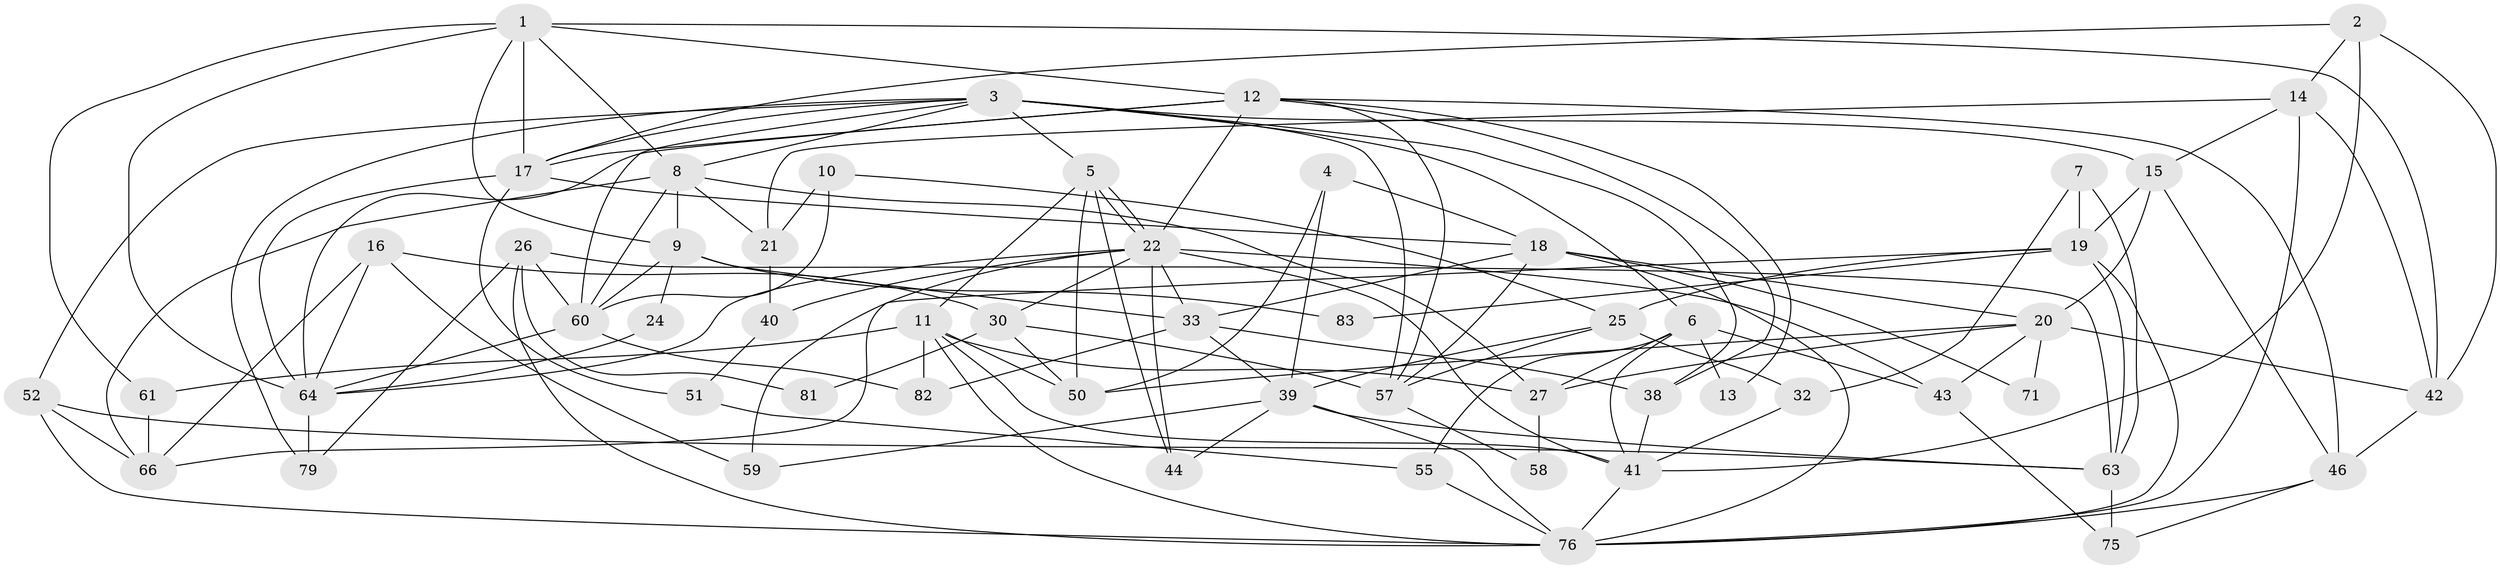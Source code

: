 // original degree distribution, {4: 0.2840909090909091, 7: 0.056818181818181816, 3: 0.3409090909090909, 5: 0.17045454545454544, 6: 0.056818181818181816, 2: 0.07954545454545454, 8: 0.011363636363636364}
// Generated by graph-tools (version 1.1) at 2025/41/03/06/25 10:41:55]
// undirected, 56 vertices, 139 edges
graph export_dot {
graph [start="1"]
  node [color=gray90,style=filled];
  1 [super="+73"];
  2;
  3 [super="+35"];
  4;
  5 [super="+23"];
  6 [super="+65"];
  7 [super="+88"];
  8 [super="+80"];
  9 [super="+49"];
  10;
  11 [super="+37"];
  12 [super="+28"];
  13;
  14 [super="+34"];
  15 [super="+36"];
  16;
  17 [super="+56"];
  18 [super="+53"];
  19 [super="+72"];
  20 [super="+54"];
  21 [super="+29"];
  22 [super="+84"];
  24 [super="+31"];
  25 [super="+77"];
  26;
  27 [super="+47"];
  30 [super="+78"];
  32;
  33 [super="+67"];
  38 [super="+45"];
  39 [super="+62"];
  40;
  41 [super="+48"];
  42;
  43;
  44;
  46 [super="+69"];
  50 [super="+87"];
  51;
  52;
  55;
  57 [super="+86"];
  58;
  59;
  60;
  61;
  63 [super="+68"];
  64 [super="+70"];
  66 [super="+74"];
  71;
  75;
  76 [super="+85"];
  79;
  81;
  82;
  83;
  1 -- 61;
  1 -- 9;
  1 -- 64;
  1 -- 8;
  1 -- 42;
  1 -- 12;
  1 -- 17;
  2 -- 41;
  2 -- 42;
  2 -- 17;
  2 -- 14;
  3 -- 60;
  3 -- 5;
  3 -- 52;
  3 -- 79;
  3 -- 6;
  3 -- 57;
  3 -- 8;
  3 -- 17;
  3 -- 15;
  3 -- 38;
  4 -- 50;
  4 -- 18;
  4 -- 39;
  5 -- 22;
  5 -- 22;
  5 -- 44;
  5 -- 50;
  5 -- 11;
  6 -- 41;
  6 -- 13;
  6 -- 43;
  6 -- 27;
  6 -- 55;
  7 -- 19;
  7 -- 63 [weight=2];
  7 -- 32;
  8 -- 27;
  8 -- 9;
  8 -- 60;
  8 -- 21;
  8 -- 66;
  9 -- 83;
  9 -- 60;
  9 -- 33;
  9 -- 24;
  10 -- 60;
  10 -- 25;
  10 -- 21;
  11 -- 41;
  11 -- 76;
  11 -- 27;
  11 -- 50;
  11 -- 61;
  11 -- 82;
  12 -- 57;
  12 -- 22;
  12 -- 64;
  12 -- 13;
  12 -- 46;
  12 -- 17;
  12 -- 38;
  14 -- 76;
  14 -- 42;
  14 -- 15;
  14 -- 21;
  15 -- 19;
  15 -- 20;
  15 -- 46;
  16 -- 59;
  16 -- 66;
  16 -- 30;
  16 -- 64;
  17 -- 64;
  17 -- 18;
  17 -- 51;
  18 -- 20;
  18 -- 71;
  18 -- 57;
  18 -- 33;
  18 -- 76;
  19 -- 66;
  19 -- 83;
  19 -- 25;
  19 -- 76;
  19 -- 63;
  20 -- 42;
  20 -- 71;
  20 -- 27;
  20 -- 50;
  20 -- 43;
  21 -- 40;
  22 -- 44;
  22 -- 59;
  22 -- 40;
  22 -- 43;
  22 -- 30;
  22 -- 64;
  22 -- 33;
  22 -- 41;
  24 -- 64;
  25 -- 32;
  25 -- 57;
  25 -- 39;
  26 -- 76;
  26 -- 60;
  26 -- 79;
  26 -- 81;
  26 -- 63;
  27 -- 58;
  30 -- 81;
  30 -- 57;
  30 -- 50;
  32 -- 41;
  33 -- 39;
  33 -- 38;
  33 -- 82;
  38 -- 41 [weight=2];
  39 -- 44;
  39 -- 59;
  39 -- 63;
  39 -- 76;
  40 -- 51;
  41 -- 76;
  42 -- 46;
  43 -- 75;
  46 -- 75;
  46 -- 76;
  51 -- 55;
  52 -- 63;
  52 -- 76;
  52 -- 66;
  55 -- 76;
  57 -- 58;
  60 -- 82;
  60 -- 64;
  61 -- 66;
  63 -- 75;
  64 -- 79;
}
